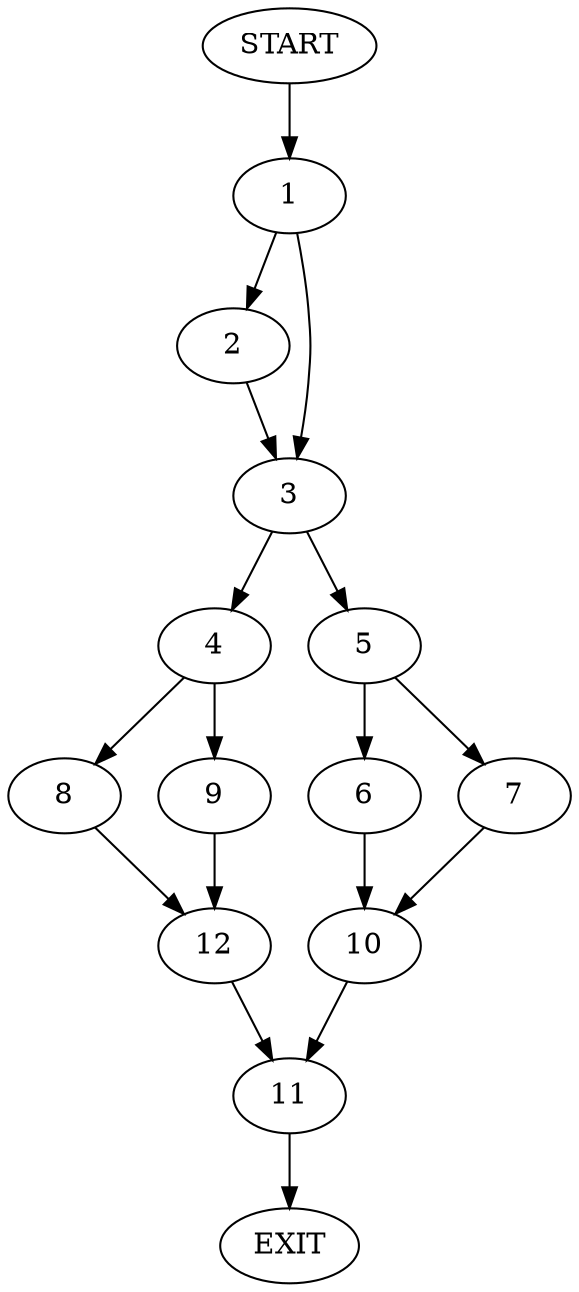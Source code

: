 digraph {
0 [label="START"]
13 [label="EXIT"]
0 -> 1
1 -> 2
1 -> 3
2 -> 3
3 -> 4
3 -> 5
5 -> 6
5 -> 7
4 -> 8
4 -> 9
6 -> 10
7 -> 10
10 -> 11
11 -> 13
8 -> 12
9 -> 12
12 -> 11
}
